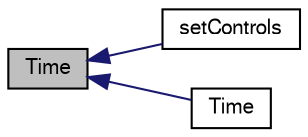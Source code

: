 digraph "Time"
{
  bgcolor="transparent";
  edge [fontname="FreeSans",fontsize="10",labelfontname="FreeSans",labelfontsize="10"];
  node [fontname="FreeSans",fontsize="10",shape=record];
  rankdir="LR";
  Node3 [label="Time",height=0.2,width=0.4,color="black", fillcolor="grey75", style="filled", fontcolor="black"];
  Node3 -> Node4 [dir="back",color="midnightblue",fontsize="10",style="solid",fontname="FreeSans"];
  Node4 [label="setControls",height=0.2,width=0.4,color="black",URL="$a26350.html#a8e7c44db2e98bebfcc1a22d512cd7b34",tooltip="Set the controls from the current controlDict. "];
  Node3 -> Node5 [dir="back",color="midnightblue",fontsize="10",style="solid",fontname="FreeSans"];
  Node5 [label="Time",height=0.2,width=0.4,color="black",URL="$a26350.html#a6edc294c4512187449afb98a4fa0c000",tooltip="Construct given name of dictionary to read, rootPath and casePath. "];
}
